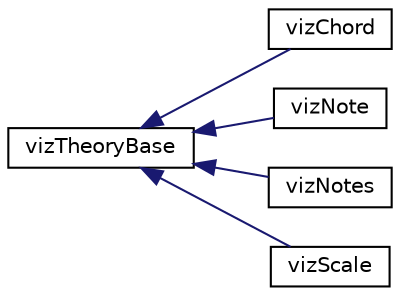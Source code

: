 digraph "Graphical Class Hierarchy"
{
 // LATEX_PDF_SIZE
  edge [fontname="Helvetica",fontsize="10",labelfontname="Helvetica",labelfontsize="10"];
  node [fontname="Helvetica",fontsize="10",shape=record];
  rankdir="LR";
  Node0 [label="vizTheoryBase",height=0.2,width=0.4,color="black", fillcolor="white", style="filled",URL="$classvizTheoryBase.html",tooltip=" "];
  Node0 -> Node1 [dir="back",color="midnightblue",fontsize="10",style="solid",fontname="Helvetica"];
  Node1 [label="vizChord",height=0.2,width=0.4,color="black", fillcolor="white", style="filled",URL="$classvizChord.html",tooltip=" "];
  Node0 -> Node2 [dir="back",color="midnightblue",fontsize="10",style="solid",fontname="Helvetica"];
  Node2 [label="vizNote",height=0.2,width=0.4,color="black", fillcolor="white", style="filled",URL="$classvizNote.html",tooltip=" "];
  Node0 -> Node3 [dir="back",color="midnightblue",fontsize="10",style="solid",fontname="Helvetica"];
  Node3 [label="vizNotes",height=0.2,width=0.4,color="black", fillcolor="white", style="filled",URL="$classvizNotes.html",tooltip=" "];
  Node0 -> Node4 [dir="back",color="midnightblue",fontsize="10",style="solid",fontname="Helvetica"];
  Node4 [label="vizScale",height=0.2,width=0.4,color="black", fillcolor="white", style="filled",URL="$classvizScale.html",tooltip=" "];
}
